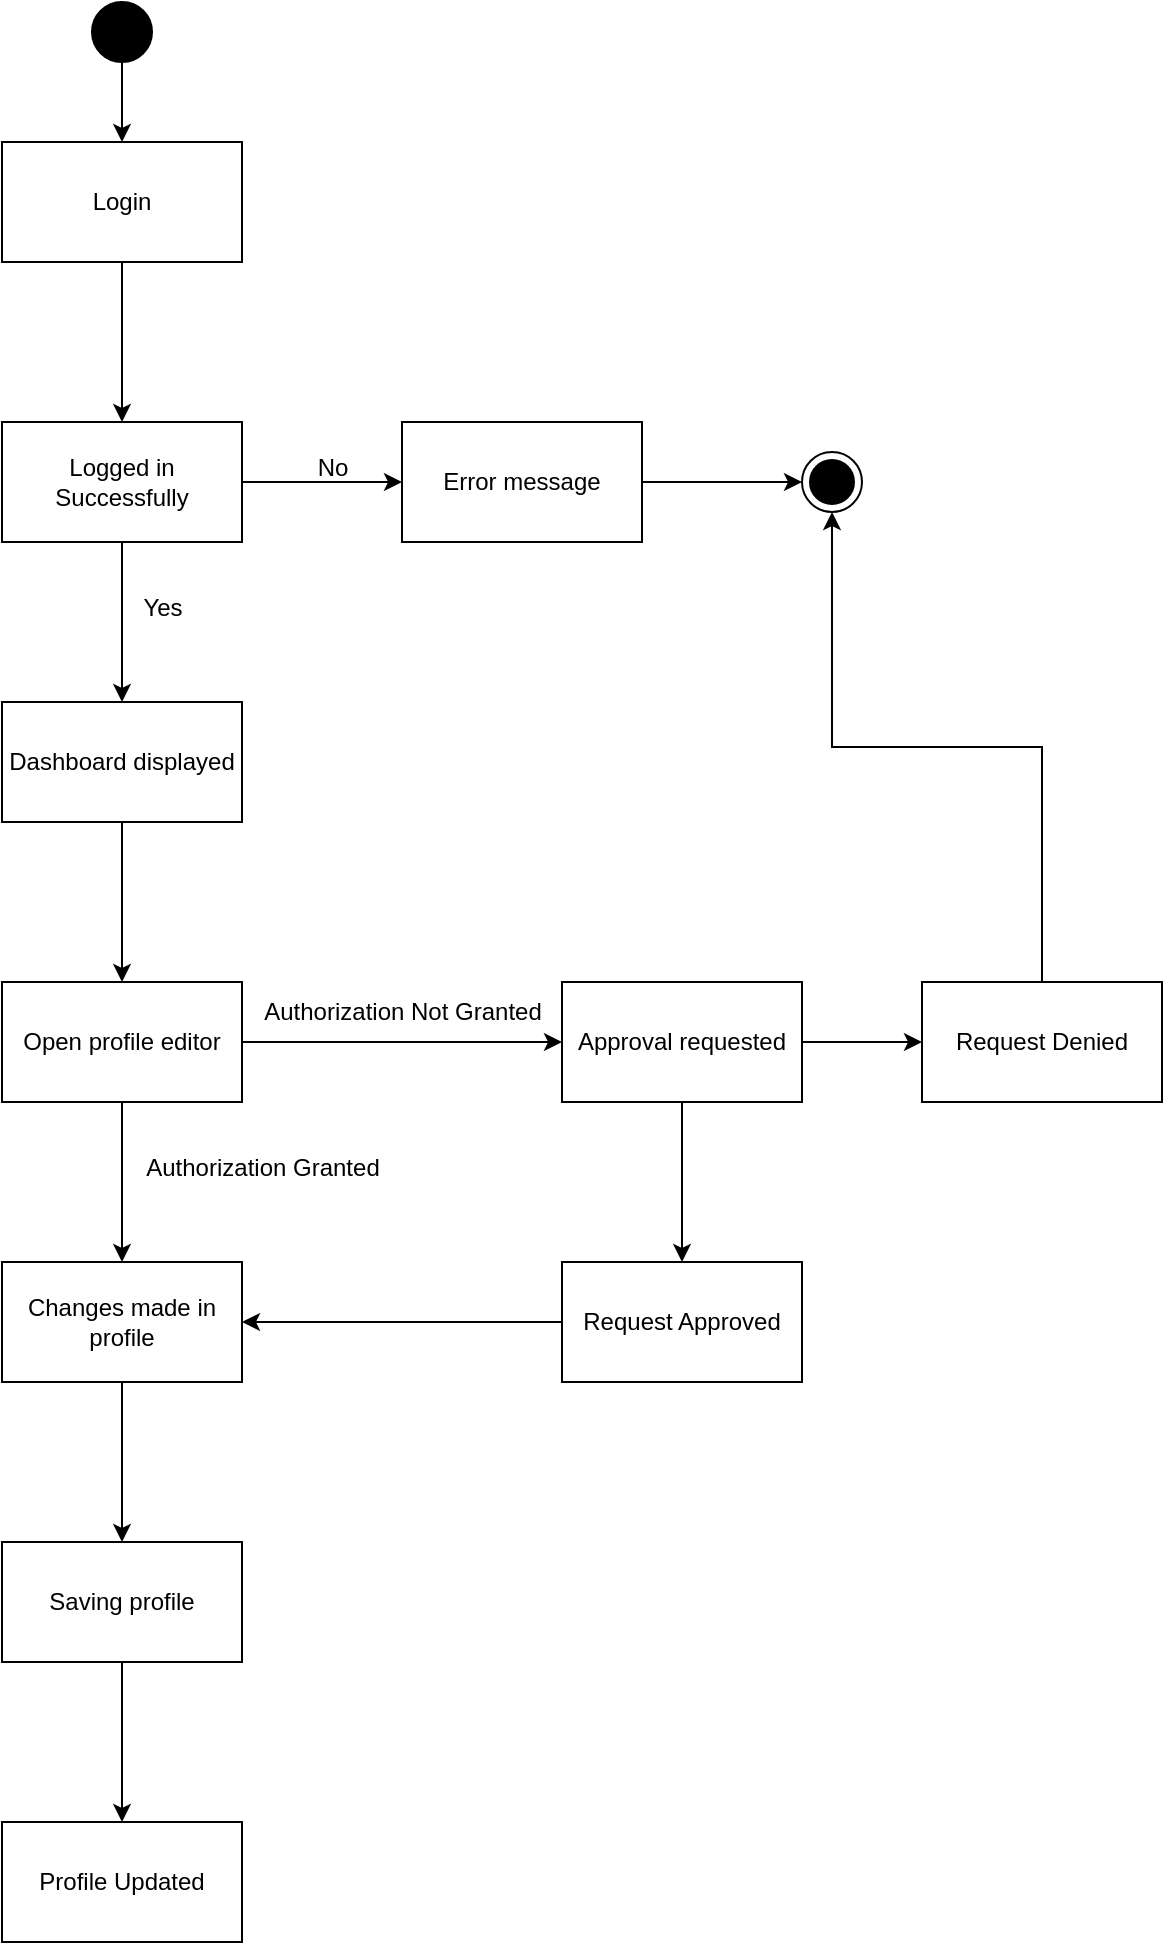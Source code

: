 <mxfile version="22.1.21" type="github">
  <diagram name="Page-1" id="XPQj7WeeYE_sJ3q7p8Le">
    <mxGraphModel dx="2074" dy="1144" grid="1" gridSize="10" guides="1" tooltips="1" connect="1" arrows="1" fold="1" page="1" pageScale="1" pageWidth="850" pageHeight="1100" background="#ffffff" math="0" shadow="0">
      <root>
        <mxCell id="0" />
        <mxCell id="1" parent="0" />
        <mxCell id="KYCEOZ7OLIqgQLIZsvcy-1" value="" style="edgeStyle=orthogonalEdgeStyle;rounded=0;orthogonalLoop=1;jettySize=auto;html=1;" edge="1" parent="1" source="KYCEOZ7OLIqgQLIZsvcy-2" target="KYCEOZ7OLIqgQLIZsvcy-5">
          <mxGeometry relative="1" as="geometry" />
        </mxCell>
        <mxCell id="KYCEOZ7OLIqgQLIZsvcy-2" value="Login" style="whiteSpace=wrap;html=1;" vertex="1" parent="1">
          <mxGeometry x="180" y="130" width="120" height="60" as="geometry" />
        </mxCell>
        <mxCell id="KYCEOZ7OLIqgQLIZsvcy-3" value="" style="edgeStyle=orthogonalEdgeStyle;rounded=0;orthogonalLoop=1;jettySize=auto;html=1;" edge="1" parent="1" source="KYCEOZ7OLIqgQLIZsvcy-5" target="KYCEOZ7OLIqgQLIZsvcy-7">
          <mxGeometry relative="1" as="geometry" />
        </mxCell>
        <mxCell id="KYCEOZ7OLIqgQLIZsvcy-4" value="" style="edgeStyle=orthogonalEdgeStyle;rounded=0;orthogonalLoop=1;jettySize=auto;html=1;" edge="1" parent="1" source="KYCEOZ7OLIqgQLIZsvcy-5" target="KYCEOZ7OLIqgQLIZsvcy-10">
          <mxGeometry relative="1" as="geometry" />
        </mxCell>
        <mxCell id="KYCEOZ7OLIqgQLIZsvcy-5" value="Logged in Successfully" style="whiteSpace=wrap;html=1;" vertex="1" parent="1">
          <mxGeometry x="180" y="270" width="120" height="60" as="geometry" />
        </mxCell>
        <mxCell id="KYCEOZ7OLIqgQLIZsvcy-6" style="edgeStyle=orthogonalEdgeStyle;rounded=0;orthogonalLoop=1;jettySize=auto;html=1;entryX=0;entryY=0.5;entryDx=0;entryDy=0;" edge="1" parent="1" source="KYCEOZ7OLIqgQLIZsvcy-7" target="KYCEOZ7OLIqgQLIZsvcy-14">
          <mxGeometry relative="1" as="geometry" />
        </mxCell>
        <mxCell id="KYCEOZ7OLIqgQLIZsvcy-7" value="Error message" style="whiteSpace=wrap;html=1;" vertex="1" parent="1">
          <mxGeometry x="380" y="270" width="120" height="60" as="geometry" />
        </mxCell>
        <mxCell id="KYCEOZ7OLIqgQLIZsvcy-8" value="No" style="text;html=1;align=center;verticalAlign=middle;resizable=0;points=[];autosize=1;strokeColor=none;fillColor=none;" vertex="1" parent="1">
          <mxGeometry x="324.5" y="278" width="40" height="30" as="geometry" />
        </mxCell>
        <mxCell id="KYCEOZ7OLIqgQLIZsvcy-9" value="" style="edgeStyle=orthogonalEdgeStyle;rounded=0;orthogonalLoop=1;jettySize=auto;html=1;" edge="1" parent="1" source="KYCEOZ7OLIqgQLIZsvcy-10" target="KYCEOZ7OLIqgQLIZsvcy-17">
          <mxGeometry relative="1" as="geometry" />
        </mxCell>
        <mxCell id="KYCEOZ7OLIqgQLIZsvcy-10" value="Dashboard displayed" style="whiteSpace=wrap;html=1;" vertex="1" parent="1">
          <mxGeometry x="180" y="410" width="120" height="60" as="geometry" />
        </mxCell>
        <mxCell id="KYCEOZ7OLIqgQLIZsvcy-11" value="Yes" style="text;html=1;align=center;verticalAlign=middle;resizable=0;points=[];autosize=1;strokeColor=none;fillColor=none;" vertex="1" parent="1">
          <mxGeometry x="240" y="348" width="40" height="30" as="geometry" />
        </mxCell>
        <mxCell id="KYCEOZ7OLIqgQLIZsvcy-12" style="edgeStyle=orthogonalEdgeStyle;rounded=0;orthogonalLoop=1;jettySize=auto;html=1;entryX=0.5;entryY=0;entryDx=0;entryDy=0;" edge="1" parent="1" source="KYCEOZ7OLIqgQLIZsvcy-13" target="KYCEOZ7OLIqgQLIZsvcy-2">
          <mxGeometry relative="1" as="geometry" />
        </mxCell>
        <mxCell id="KYCEOZ7OLIqgQLIZsvcy-13" value="" style="ellipse;fillColor=strokeColor;html=1;" vertex="1" parent="1">
          <mxGeometry x="225" y="60" width="30" height="30" as="geometry" />
        </mxCell>
        <mxCell id="KYCEOZ7OLIqgQLIZsvcy-14" value="" style="ellipse;html=1;shape=endState;fillColor=strokeColor;" vertex="1" parent="1">
          <mxGeometry x="580" y="285" width="30" height="30" as="geometry" />
        </mxCell>
        <mxCell id="KYCEOZ7OLIqgQLIZsvcy-15" value="" style="edgeStyle=orthogonalEdgeStyle;rounded=0;orthogonalLoop=1;jettySize=auto;html=1;" edge="1" parent="1" source="KYCEOZ7OLIqgQLIZsvcy-17" target="KYCEOZ7OLIqgQLIZsvcy-19">
          <mxGeometry relative="1" as="geometry" />
        </mxCell>
        <mxCell id="KYCEOZ7OLIqgQLIZsvcy-16" style="edgeStyle=orthogonalEdgeStyle;rounded=0;orthogonalLoop=1;jettySize=auto;html=1;exitX=1;exitY=0.5;exitDx=0;exitDy=0;entryX=0;entryY=0.5;entryDx=0;entryDy=0;" edge="1" parent="1" source="KYCEOZ7OLIqgQLIZsvcy-17" target="KYCEOZ7OLIqgQLIZsvcy-27">
          <mxGeometry relative="1" as="geometry">
            <mxPoint x="440" y="580" as="targetPoint" />
          </mxGeometry>
        </mxCell>
        <mxCell id="KYCEOZ7OLIqgQLIZsvcy-17" value="Open profile editor" style="whiteSpace=wrap;html=1;" vertex="1" parent="1">
          <mxGeometry x="180" y="550" width="120" height="60" as="geometry" />
        </mxCell>
        <mxCell id="KYCEOZ7OLIqgQLIZsvcy-18" value="" style="edgeStyle=orthogonalEdgeStyle;rounded=0;orthogonalLoop=1;jettySize=auto;html=1;" edge="1" parent="1" source="KYCEOZ7OLIqgQLIZsvcy-19" target="KYCEOZ7OLIqgQLIZsvcy-21">
          <mxGeometry relative="1" as="geometry" />
        </mxCell>
        <mxCell id="KYCEOZ7OLIqgQLIZsvcy-19" value="Changes made in profile" style="whiteSpace=wrap;html=1;" vertex="1" parent="1">
          <mxGeometry x="180" y="690" width="120" height="60" as="geometry" />
        </mxCell>
        <mxCell id="KYCEOZ7OLIqgQLIZsvcy-20" value="" style="edgeStyle=orthogonalEdgeStyle;rounded=0;orthogonalLoop=1;jettySize=auto;html=1;" edge="1" parent="1" source="KYCEOZ7OLIqgQLIZsvcy-21" target="KYCEOZ7OLIqgQLIZsvcy-24">
          <mxGeometry relative="1" as="geometry" />
        </mxCell>
        <mxCell id="KYCEOZ7OLIqgQLIZsvcy-21" value="Saving profile" style="whiteSpace=wrap;html=1;" vertex="1" parent="1">
          <mxGeometry x="180" y="830" width="120" height="60" as="geometry" />
        </mxCell>
        <mxCell id="KYCEOZ7OLIqgQLIZsvcy-22" value="Authorization Granted" style="text;html=1;align=center;verticalAlign=middle;resizable=0;points=[];autosize=1;strokeColor=none;fillColor=none;" vertex="1" parent="1">
          <mxGeometry x="240" y="628" width="140" height="30" as="geometry" />
        </mxCell>
        <mxCell id="KYCEOZ7OLIqgQLIZsvcy-23" value="Authorization Not Granted" style="text;html=1;align=center;verticalAlign=middle;resizable=0;points=[];autosize=1;strokeColor=none;fillColor=none;" vertex="1" parent="1">
          <mxGeometry x="300" y="550" width="160" height="30" as="geometry" />
        </mxCell>
        <mxCell id="KYCEOZ7OLIqgQLIZsvcy-24" value="Profile Updated" style="whiteSpace=wrap;html=1;" vertex="1" parent="1">
          <mxGeometry x="180" y="970" width="120" height="60" as="geometry" />
        </mxCell>
        <mxCell id="KYCEOZ7OLIqgQLIZsvcy-25" value="" style="edgeStyle=orthogonalEdgeStyle;rounded=0;orthogonalLoop=1;jettySize=auto;html=1;" edge="1" parent="1" source="KYCEOZ7OLIqgQLIZsvcy-27" target="KYCEOZ7OLIqgQLIZsvcy-29">
          <mxGeometry relative="1" as="geometry" />
        </mxCell>
        <mxCell id="KYCEOZ7OLIqgQLIZsvcy-26" value="" style="edgeStyle=orthogonalEdgeStyle;rounded=0;orthogonalLoop=1;jettySize=auto;html=1;" edge="1" parent="1" source="KYCEOZ7OLIqgQLIZsvcy-27" target="KYCEOZ7OLIqgQLIZsvcy-31">
          <mxGeometry relative="1" as="geometry" />
        </mxCell>
        <mxCell id="KYCEOZ7OLIqgQLIZsvcy-27" value="Approval requested" style="rounded=0;whiteSpace=wrap;html=1;" vertex="1" parent="1">
          <mxGeometry x="460" y="550" width="120" height="60" as="geometry" />
        </mxCell>
        <mxCell id="KYCEOZ7OLIqgQLIZsvcy-28" style="edgeStyle=orthogonalEdgeStyle;rounded=0;orthogonalLoop=1;jettySize=auto;html=1;exitX=0.5;exitY=0;exitDx=0;exitDy=0;entryX=0.5;entryY=1;entryDx=0;entryDy=0;" edge="1" parent="1" source="KYCEOZ7OLIqgQLIZsvcy-29" target="KYCEOZ7OLIqgQLIZsvcy-14">
          <mxGeometry relative="1" as="geometry" />
        </mxCell>
        <mxCell id="KYCEOZ7OLIqgQLIZsvcy-29" value="Request Denied" style="whiteSpace=wrap;html=1;rounded=0;" vertex="1" parent="1">
          <mxGeometry x="640" y="550" width="120" height="60" as="geometry" />
        </mxCell>
        <mxCell id="KYCEOZ7OLIqgQLIZsvcy-30" style="edgeStyle=orthogonalEdgeStyle;rounded=0;orthogonalLoop=1;jettySize=auto;html=1;exitX=0;exitY=0.5;exitDx=0;exitDy=0;" edge="1" parent="1" source="KYCEOZ7OLIqgQLIZsvcy-31" target="KYCEOZ7OLIqgQLIZsvcy-19">
          <mxGeometry relative="1" as="geometry" />
        </mxCell>
        <mxCell id="KYCEOZ7OLIqgQLIZsvcy-31" value="Request Approved" style="whiteSpace=wrap;html=1;rounded=0;" vertex="1" parent="1">
          <mxGeometry x="460" y="690" width="120" height="60" as="geometry" />
        </mxCell>
      </root>
    </mxGraphModel>
  </diagram>
</mxfile>
